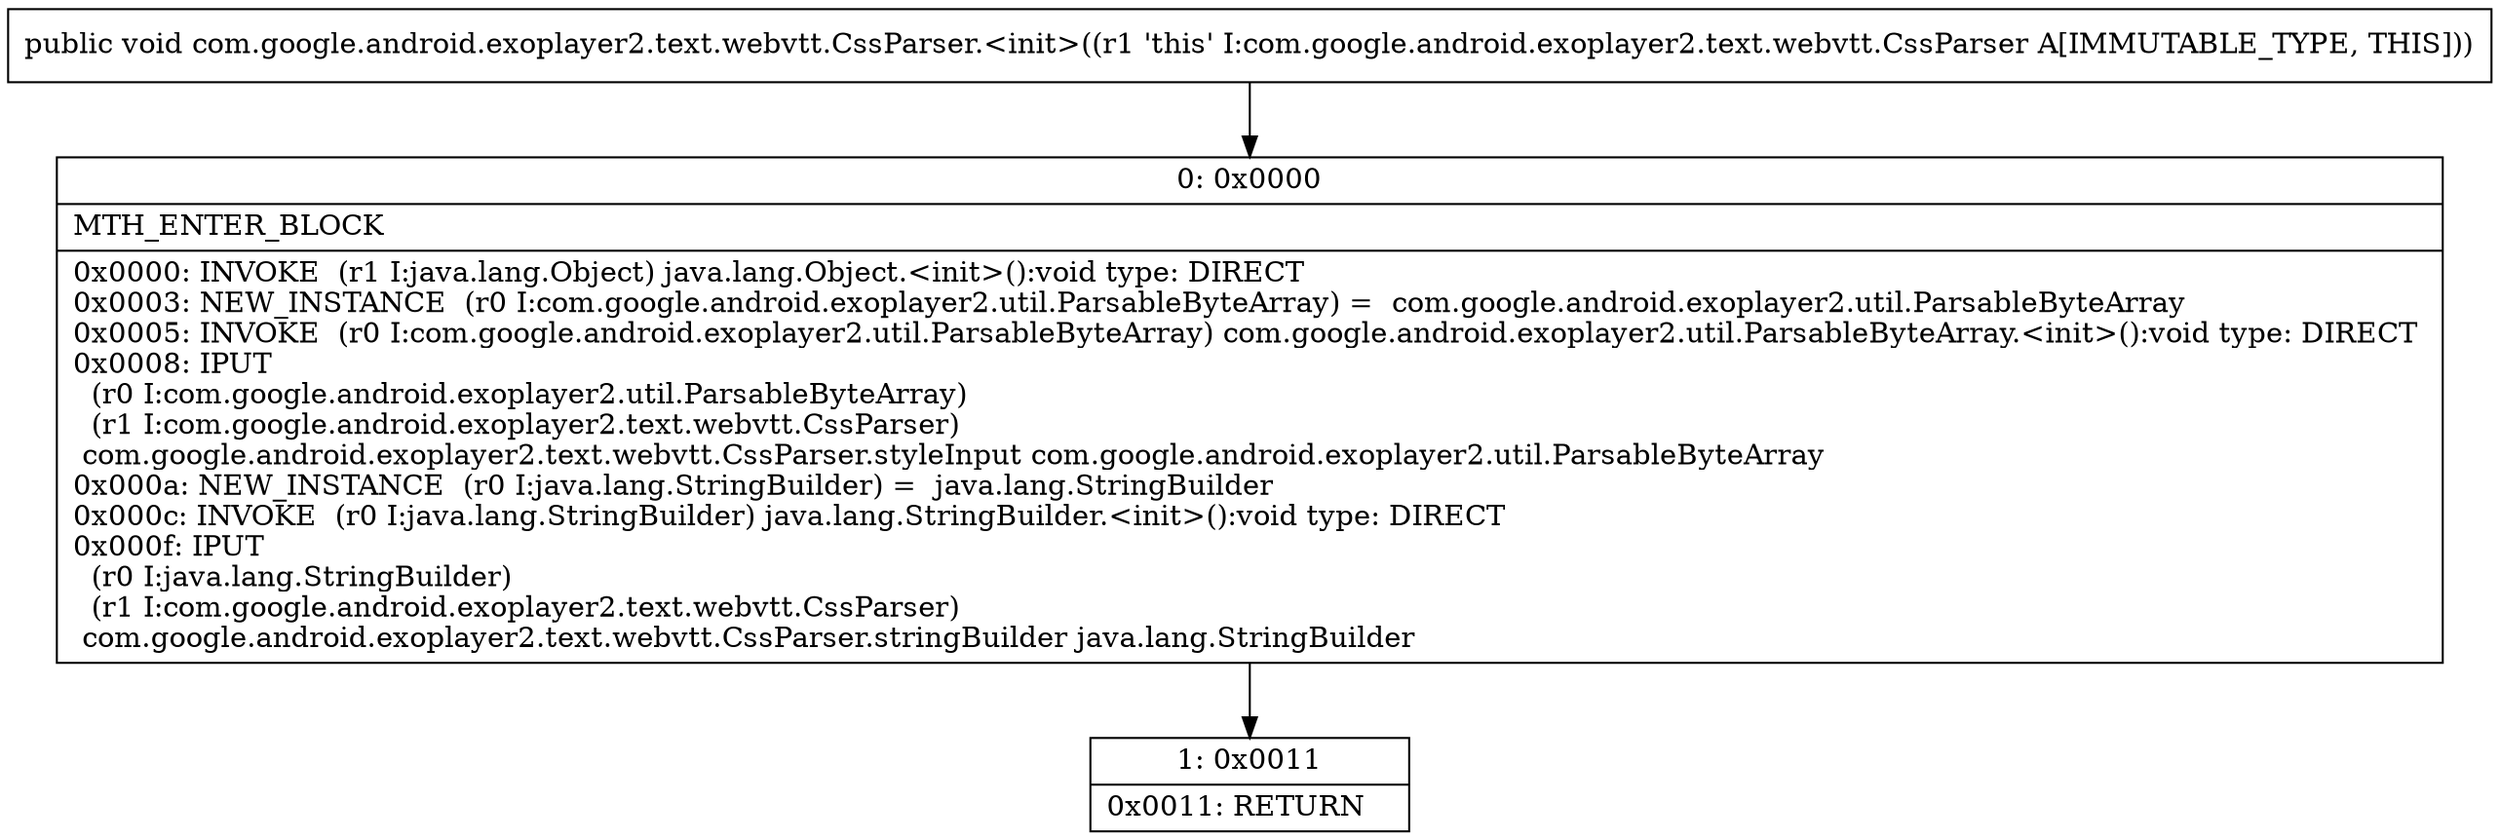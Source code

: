 digraph "CFG forcom.google.android.exoplayer2.text.webvtt.CssParser.\<init\>()V" {
Node_0 [shape=record,label="{0\:\ 0x0000|MTH_ENTER_BLOCK\l|0x0000: INVOKE  (r1 I:java.lang.Object) java.lang.Object.\<init\>():void type: DIRECT \l0x0003: NEW_INSTANCE  (r0 I:com.google.android.exoplayer2.util.ParsableByteArray) =  com.google.android.exoplayer2.util.ParsableByteArray \l0x0005: INVOKE  (r0 I:com.google.android.exoplayer2.util.ParsableByteArray) com.google.android.exoplayer2.util.ParsableByteArray.\<init\>():void type: DIRECT \l0x0008: IPUT  \l  (r0 I:com.google.android.exoplayer2.util.ParsableByteArray)\l  (r1 I:com.google.android.exoplayer2.text.webvtt.CssParser)\l com.google.android.exoplayer2.text.webvtt.CssParser.styleInput com.google.android.exoplayer2.util.ParsableByteArray \l0x000a: NEW_INSTANCE  (r0 I:java.lang.StringBuilder) =  java.lang.StringBuilder \l0x000c: INVOKE  (r0 I:java.lang.StringBuilder) java.lang.StringBuilder.\<init\>():void type: DIRECT \l0x000f: IPUT  \l  (r0 I:java.lang.StringBuilder)\l  (r1 I:com.google.android.exoplayer2.text.webvtt.CssParser)\l com.google.android.exoplayer2.text.webvtt.CssParser.stringBuilder java.lang.StringBuilder \l}"];
Node_1 [shape=record,label="{1\:\ 0x0011|0x0011: RETURN   \l}"];
MethodNode[shape=record,label="{public void com.google.android.exoplayer2.text.webvtt.CssParser.\<init\>((r1 'this' I:com.google.android.exoplayer2.text.webvtt.CssParser A[IMMUTABLE_TYPE, THIS])) }"];
MethodNode -> Node_0;
Node_0 -> Node_1;
}

